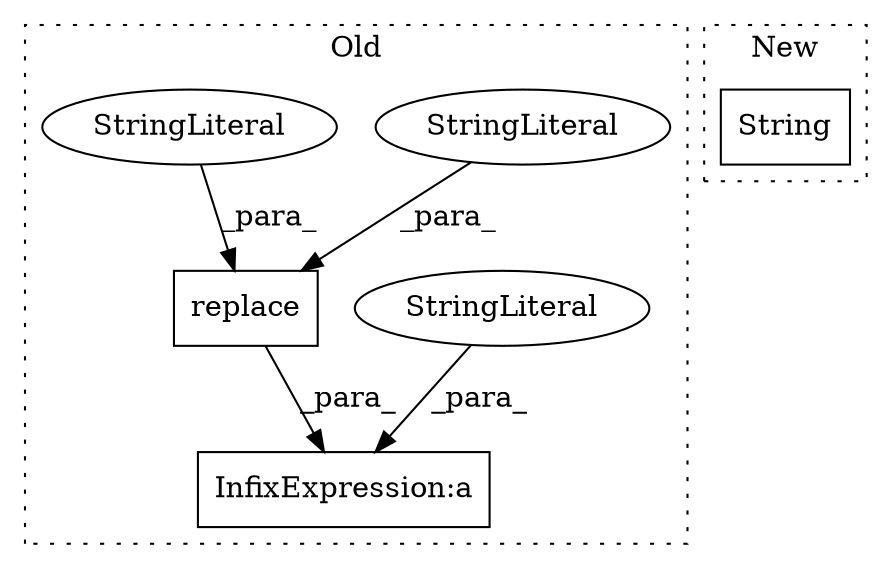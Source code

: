 digraph G {
subgraph cluster0 {
1 [label="replace" a="32" s="22567,22592" l="8,1" shape="box"];
3 [label="InfixExpression:a" a="27" s="22623" l="3" shape="box"];
4 [label="StringLiteral" a="45" s="22626" l="14" shape="ellipse"];
5 [label="StringLiteral" a="45" s="22575" l="14" shape="ellipse"];
6 [label="StringLiteral" a="45" s="22590" l="2" shape="ellipse"];
label = "Old";
style="dotted";
}
subgraph cluster1 {
2 [label="String" a="32" s="22473,22502" l="7,1" shape="box"];
label = "New";
style="dotted";
}
1 -> 3 [label="_para_"];
4 -> 3 [label="_para_"];
5 -> 1 [label="_para_"];
6 -> 1 [label="_para_"];
}